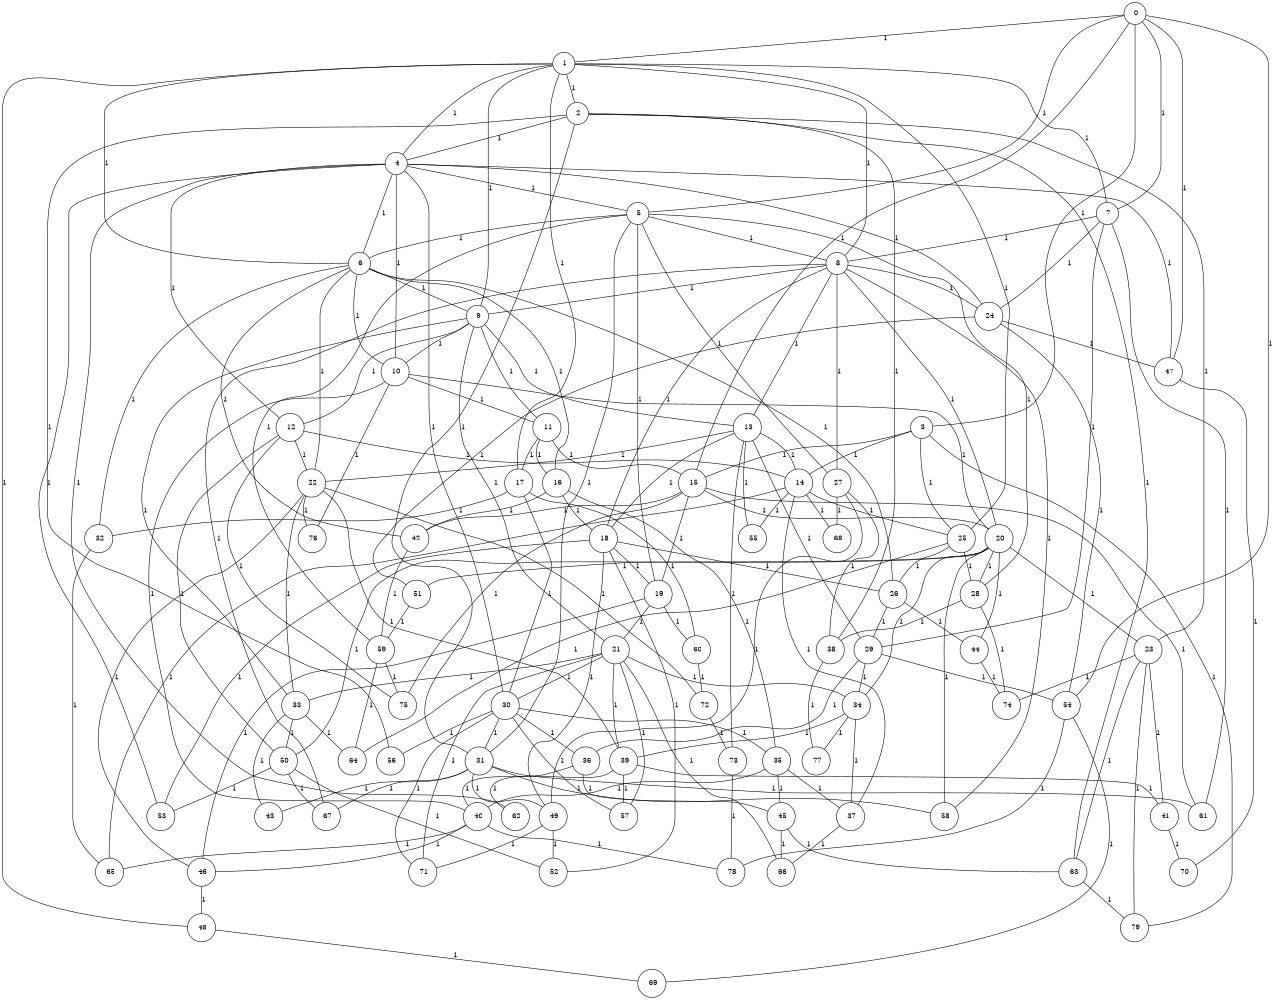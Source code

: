 graph G {
size="8.5,11;"
ratio = "expand;"
fixedsize="true;"
overlap="scale;"
node[shape=circle,width=.12,hight=.12,fontsize=12]
edge[fontsize=12]

0[label=" 0" color=black, pos="2.2531438,0.83935976!"];
1[label=" 1" color=black, pos="0.25908711,0.6387146!"];
2[label=" 2" color=black, pos="0.54621033,2.3520014!"];
3[label=" 3" color=black, pos="2.8933605,0.13919735!"];
4[label=" 4" color=black, pos="0.64077723,2.0034653!"];
5[label=" 5" color=black, pos="1.399826,1.5159782!"];
6[label=" 6" color=black, pos="0.11266401,2.9416665!"];
7[label=" 7" color=black, pos="0.66642054,0.043593355!"];
8[label=" 8" color=black, pos="2.7284958,1.2421444!"];
9[label=" 9" color=black, pos="1.0877179,1.7444349!"];
10[label=" 10" color=black, pos="2.6463648,1.3167297!"];
11[label=" 11" color=black, pos="2.6717398,0.53321321!"];
12[label=" 12" color=black, pos="0.35658299,2.3124394!"];
13[label=" 13" color=black, pos="2.0868798,2.7881861!"];
14[label=" 14" color=black, pos="1.138166,1.1363964!"];
15[label=" 15" color=black, pos="2.4418898,0.72415083!"];
16[label=" 16" color=black, pos="0.062942915,0.15796858!"];
17[label=" 17" color=black, pos="1.8471542,0.78458914!"];
18[label=" 18" color=black, pos="0.99883963,0.033244354!"];
19[label=" 19" color=black, pos="1.5572458,0.98309645!"];
20[label=" 20" color=black, pos="2.103136,2.6702377!"];
21[label=" 21" color=black, pos="1.1239536,0.3895597!"];
22[label=" 22" color=black, pos="0.18827633,0.066706082!"];
23[label=" 23" color=black, pos="1.705946,2.8005517!"];
24[label=" 24" color=black, pos="2.7571521,0.91954974!"];
25[label=" 25" color=black, pos="1.8609237,0.097825408!"];
26[label=" 26" color=black, pos="0.80545767,1.5303428!"];
27[label=" 27" color=black, pos="0.69752733,2.2765323!"];
28[label=" 28" color=black, pos="2.8089751,2.9906792!"];
29[label=" 29" color=black, pos="1.4051938,0.19504827!"];
30[label=" 30" color=black, pos="0.9061951,2.2236362!"];
31[label=" 31" color=black, pos="0.052611259,0.38102994!"];
32[label=" 32" color=black, pos="2.9827083,2.4140698!"];
33[label=" 33" color=black, pos="0.0047185454,2.7033954!"];
34[label=" 34" color=black, pos="0.64296494,0.17287969!"];
35[label=" 35" color=black, pos="1.7471775,1.1411556!"];
36[label=" 36" color=black, pos="0.39618195,0.48908131!"];
37[label=" 37" color=black, pos="2.5120738,0.39484587!"];
38[label=" 38" color=black, pos="0.94588393,0.030409999!"];
39[label=" 39" color=black, pos="2.6426701,0.80825859!"];
40[label=" 40" color=black, pos="0.71201961,2.4690104!"];
41[label=" 41" color=black, pos="0.73422353,2.5269144!"];
42[label=" 42" color=black, pos="1.406144,2.7176807!"];
43[label=" 43" color=black, pos="0.14920601,1.7094741!"];
44[label=" 44" color=black, pos="2.9906712,2.3467637!"];
45[label=" 45" color=black, pos="1.882685,0.92101402!"];
46[label=" 46" color=black, pos="0.36009169,0.82706407!"];
47[label=" 47" color=black, pos="0.36286395,0.62814014!"];
48[label=" 48" color=black, pos="0.85765101,2.7916217!"];
49[label=" 49" color=black, pos="0.26955633,0.969063!"];
50[label=" 50" color=black, pos="1.0183301,2.8290218!"];
51[label=" 51" color=black, pos="0.54558009,0.7129241!"];
52[label=" 52" color=black, pos="1.7370512,0.038996419!"];
53[label=" 53" color=black, pos="0.80129738,0.44830507!"];
54[label=" 54" color=black, pos="0.91143445,2.1641508!"];
55[label=" 55" color=black, pos="2.9106918,1.349182!"];
56[label=" 56" color=black, pos="0.88944151,0.36021735!"];
57[label=" 57" color=black, pos="0.45933974,2.8346982!"];
58[label=" 58" color=black, pos="1.0160241,2.645206!"];
59[label=" 59" color=black, pos="2.2022158,2.0978555!"];
60[label=" 60" color=black, pos="1.4178179,2.5590032!"];
61[label=" 61" color=black, pos="2.0968624,1.3805044!"];
62[label=" 62" color=black, pos="0.28267745,0.28259522!"];
63[label=" 63" color=black, pos="0.33694618,0.96171206!"];
64[label=" 64" color=black, pos="1.7725808,1.3853855!"];
65[label=" 65" color=black, pos="2.6512098,2.7095905!"];
66[label=" 66" color=black, pos="2.8838037,0.22883801!"];
67[label=" 67" color=black, pos="0.7129266,1.0252865!"];
68[label=" 68" color=black, pos="1.4635455,1.3498598!"];
69[label=" 69" color=black, pos="2.5915981,0.56870463!"];
70[label=" 70" color=black, pos="1.2750194,1.0676448!"];
71[label=" 71" color=black, pos="2.483077,1.8383533!"];
72[label=" 72" color=black, pos="0.35128625,0.48757844!"];
73[label=" 73" color=black, pos="1.4438225,0.66972984!"];
74[label=" 74" color=black, pos="2.5519654,0.41364566!"];
75[label=" 75" color=black, pos="2.2252614,2.3956365!"];
76[label=" 76" color=black, pos="1.023222,2.2492146!"];
77[label=" 77" color=black, pos="2.4758605,0.48909563!"];
78[label=" 78" color=black, pos="0.66921911,1.3628455!"];
79[label=" 79" color=black, pos="2.5860973,2.407954!"];
0--1[label="1"]
0--3[label="1"]
0--5[label="1"]
0--7[label="1"]
0--15[label="1"]
0--47[label="1"]
0--54[label="1"]
1--2[label="1"]
1--4[label="1"]
1--6[label="1"]
1--7[label="1"]
1--8[label="1"]
1--9[label="1"]
1--17[label="1"]
1--25[label="1"]
1--48[label="1"]
2--4[label="1"]
2--23[label="1"]
2--31[label="1"]
2--38[label="1"]
2--56[label="1"]
2--63[label="1"]
3--14[label="1"]
3--15[label="1"]
3--25[label="1"]
3--79[label="1"]
4--5[label="1"]
4--6[label="1"]
4--10[label="1"]
4--12[label="1"]
4--24[label="1"]
4--30[label="1"]
4--47[label="1"]
4--53[label="1"]
4--62[label="1"]
5--6[label="1"]
5--8[label="1"]
5--19[label="1"]
5--27[label="1"]
5--28[label="1"]
5--31[label="1"]
5--59[label="1"]
6--9[label="1"]
6--10[label="1"]
6--16[label="1"]
6--22[label="1"]
6--26[label="1"]
6--32[label="1"]
6--42[label="1"]
7--8[label="1"]
7--24[label="1"]
7--29[label="1"]
7--61[label="1"]
8--9[label="1"]
8--13[label="1"]
8--18[label="1"]
8--20[label="1"]
8--24[label="1"]
8--27[label="1"]
8--58[label="1"]
8--67[label="1"]
9--10[label="1"]
9--11[label="1"]
9--12[label="1"]
9--13[label="1"]
9--21[label="1"]
9--33[label="1"]
10--11[label="1"]
10--20[label="1"]
10--40[label="1"]
10--76[label="1"]
11--15[label="1"]
11--16[label="1"]
11--17[label="1"]
12--14[label="1"]
12--22[label="1"]
12--50[label="1"]
12--75[label="1"]
13--14[label="1"]
13--18[label="1"]
13--22[label="1"]
13--29[label="1"]
13--55[label="1"]
13--73[label="1"]
14--25[label="1"]
14--37[label="1"]
14--55[label="1"]
14--65[label="1"]
14--68[label="1"]
15--19[label="1"]
15--20[label="1"]
15--42[label="1"]
15--61[label="1"]
15--75[label="1"]
16--18[label="1"]
16--35[label="1"]
16--42[label="1"]
17--30[label="1"]
17--32[label="1"]
17--60[label="1"]
18--19[label="1"]
18--26[label="1"]
18--49[label="1"]
18--52[label="1"]
18--53[label="1"]
19--21[label="1"]
19--46[label="1"]
19--60[label="1"]
20--23[label="1"]
20--28[label="1"]
20--34[label="1"]
20--44[label="1"]
20--50[label="1"]
20--51[label="1"]
20--58[label="1"]
21--30[label="1"]
21--33[label="1"]
21--34[label="1"]
21--39[label="1"]
21--57[label="1"]
21--66[label="1"]
21--71[label="1"]
22--33[label="1"]
22--39[label="1"]
22--46[label="1"]
22--72[label="1"]
22--76[label="1"]
23--41[label="1"]
23--63[label="1"]
23--74[label="1"]
23--79[label="1"]
24--47[label="1"]
24--51[label="1"]
24--54[label="1"]
25--26[label="1"]
25--28[label="1"]
25--64[label="1"]
26--29[label="1"]
26--44[label="1"]
27--38[label="1"]
27--49[label="1"]
27--68[label="1"]
28--38[label="1"]
28--74[label="1"]
29--34[label="1"]
29--36[label="1"]
29--54[label="1"]
30--31[label="1"]
30--35[label="1"]
30--36[label="1"]
30--56[label="1"]
30--57[label="1"]
30--71[label="1"]
31--43[label="1"]
31--49[label="1"]
31--58[label="1"]
31--61[label="1"]
31--67[label="1"]
32--65[label="1"]
33--43[label="1"]
33--50[label="1"]
33--64[label="1"]
34--37[label="1"]
34--39[label="1"]
34--77[label="1"]
35--37[label="1"]
35--40[label="1"]
35--45[label="1"]
36--40[label="1"]
36--45[label="1"]
37--66[label="1"]
38--77[label="1"]
39--41[label="1"]
39--57[label="1"]
39--62[label="1"]
40--46[label="1"]
40--65[label="1"]
40--78[label="1"]
41--70[label="1"]
42--59[label="1"]
44--74[label="1"]
45--63[label="1"]
45--66[label="1"]
46--48[label="1"]
47--70[label="1"]
48--69[label="1"]
49--52[label="1"]
49--71[label="1"]
50--52[label="1"]
50--53[label="1"]
50--67[label="1"]
51--59[label="1"]
54--69[label="1"]
54--78[label="1"]
59--64[label="1"]
59--75[label="1"]
60--72[label="1"]
63--79[label="1"]
72--73[label="1"]
73--78[label="1"]

}
